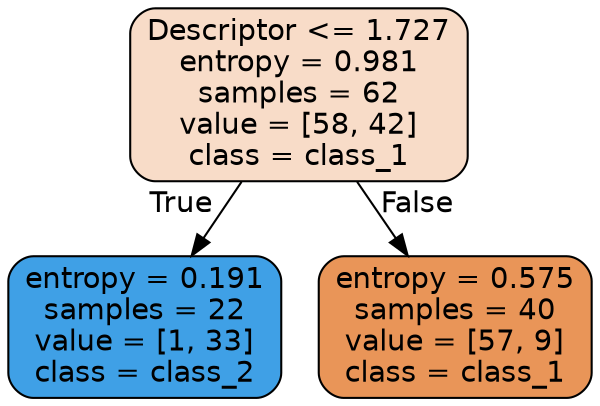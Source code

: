 digraph Tree {
node [shape=box, style="filled, rounded", color="black", fontname="helvetica"] ;
edge [fontname="helvetica"] ;
0 [label="Descriptor <= 1.727\nentropy = 0.981\nsamples = 62\nvalue = [58, 42]\nclass = class_1", fillcolor="#f8dcc8"] ;
1 [label="entropy = 0.191\nsamples = 22\nvalue = [1, 33]\nclass = class_2", fillcolor="#3fa0e6"] ;
0 -> 1 [labeldistance=2.5, labelangle=45, headlabel="True"] ;
2 [label="entropy = 0.575\nsamples = 40\nvalue = [57, 9]\nclass = class_1", fillcolor="#e99558"] ;
0 -> 2 [labeldistance=2.5, labelangle=-45, headlabel="False"] ;
}